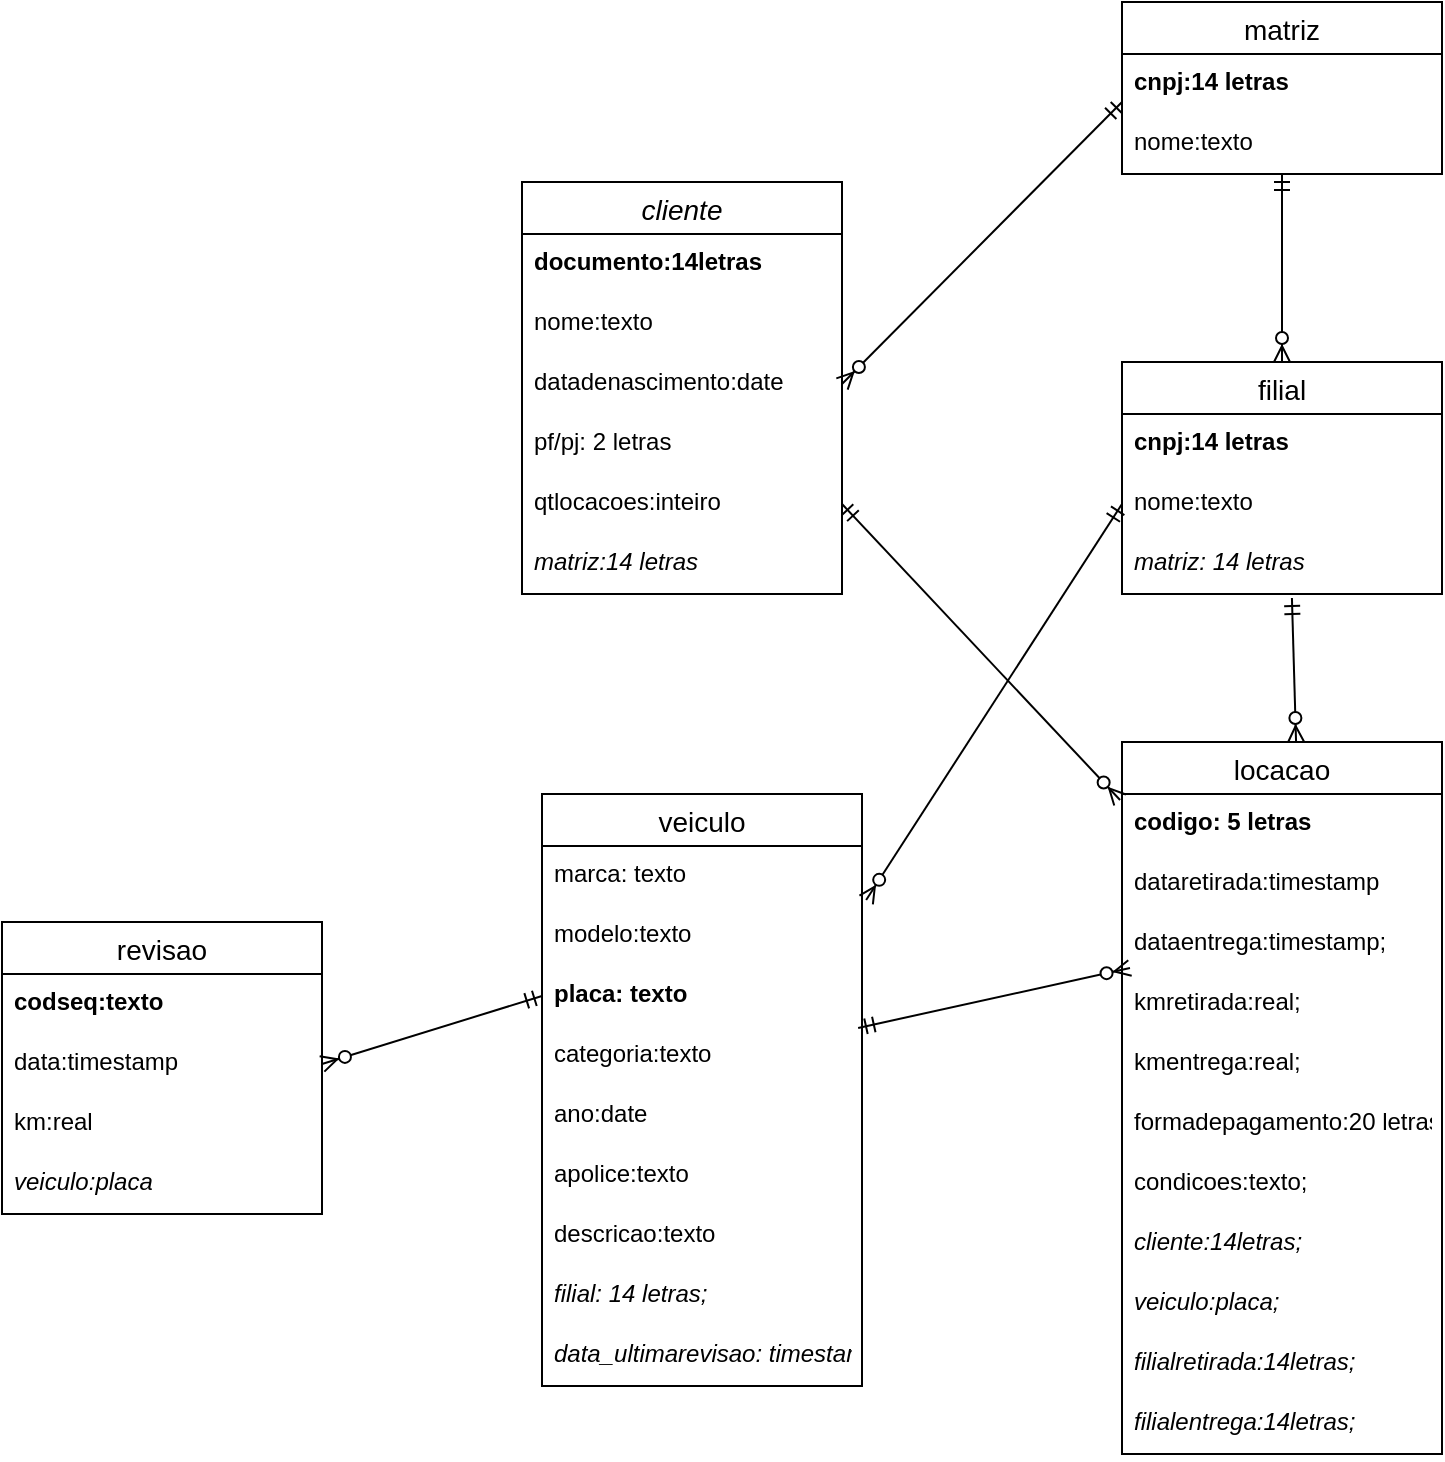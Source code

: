 <mxfile version="15.2.7" type="device"><diagram id="H719g63UF_34n0avHFRb" name="Page-1"><mxGraphModel dx="782" dy="795" grid="1" gridSize="10" guides="1" tooltips="1" connect="1" arrows="1" fold="1" page="1" pageScale="1" pageWidth="827" pageHeight="1169" math="0" shadow="0"><root><mxCell id="0"/><mxCell id="1" parent="0"/><mxCell id="MCLQUghPslVcwe1efXu6-1" value="revisao" style="swimlane;fontStyle=0;childLayout=stackLayout;horizontal=1;startSize=26;horizontalStack=0;resizeParent=1;resizeParentMax=0;resizeLast=0;collapsible=1;marginBottom=0;align=center;fontSize=14;" parent="1" vertex="1"><mxGeometry x="50" y="540" width="160" height="146" as="geometry"/></mxCell><mxCell id="MCLQUghPslVcwe1efXu6-2" value="codseq:texto" style="text;strokeColor=none;fillColor=none;spacingLeft=4;spacingRight=4;overflow=hidden;rotatable=0;points=[[0,0.5],[1,0.5]];portConstraint=eastwest;fontSize=12;fontStyle=1" parent="MCLQUghPslVcwe1efXu6-1" vertex="1"><mxGeometry y="26" width="160" height="30" as="geometry"/></mxCell><mxCell id="MCLQUghPslVcwe1efXu6-3" value="data:timestamp" style="text;strokeColor=none;fillColor=none;spacingLeft=4;spacingRight=4;overflow=hidden;rotatable=0;points=[[0,0.5],[1,0.5]];portConstraint=eastwest;fontSize=12;" parent="MCLQUghPslVcwe1efXu6-1" vertex="1"><mxGeometry y="56" width="160" height="30" as="geometry"/></mxCell><mxCell id="MCLQUghPslVcwe1efXu6-4" value="km:real" style="text;strokeColor=none;fillColor=none;spacingLeft=4;spacingRight=4;overflow=hidden;rotatable=0;points=[[0,0.5],[1,0.5]];portConstraint=eastwest;fontSize=12;" parent="MCLQUghPslVcwe1efXu6-1" vertex="1"><mxGeometry y="86" width="160" height="30" as="geometry"/></mxCell><mxCell id="MCLQUghPslVcwe1efXu6-51" value="veiculo:placa" style="text;strokeColor=none;fillColor=none;spacingLeft=4;spacingRight=4;overflow=hidden;rotatable=0;points=[[0,0.5],[1,0.5]];portConstraint=eastwest;fontSize=12;fontStyle=2" parent="MCLQUghPslVcwe1efXu6-1" vertex="1"><mxGeometry y="116" width="160" height="30" as="geometry"/></mxCell><mxCell id="MCLQUghPslVcwe1efXu6-5" value="veiculo" style="swimlane;fontStyle=0;childLayout=stackLayout;horizontal=1;startSize=26;horizontalStack=0;resizeParent=1;resizeParentMax=0;resizeLast=0;collapsible=1;marginBottom=0;align=center;fontSize=14;" parent="1" vertex="1"><mxGeometry x="320" y="476" width="160" height="296" as="geometry"/></mxCell><mxCell id="MCLQUghPslVcwe1efXu6-6" value="marca: texto" style="text;strokeColor=none;fillColor=none;spacingLeft=4;spacingRight=4;overflow=hidden;rotatable=0;points=[[0,0.5],[1,0.5]];portConstraint=eastwest;fontSize=12;" parent="MCLQUghPslVcwe1efXu6-5" vertex="1"><mxGeometry y="26" width="160" height="30" as="geometry"/></mxCell><mxCell id="MCLQUghPslVcwe1efXu6-7" value="modelo:texto" style="text;strokeColor=none;fillColor=none;spacingLeft=4;spacingRight=4;overflow=hidden;rotatable=0;points=[[0,0.5],[1,0.5]];portConstraint=eastwest;fontSize=12;" parent="MCLQUghPslVcwe1efXu6-5" vertex="1"><mxGeometry y="56" width="160" height="30" as="geometry"/></mxCell><mxCell id="MCLQUghPslVcwe1efXu6-8" value="placa: texto" style="text;strokeColor=none;fillColor=none;spacingLeft=4;spacingRight=4;overflow=hidden;rotatable=0;points=[[0,0.5],[1,0.5]];portConstraint=eastwest;fontSize=12;fontStyle=1" parent="MCLQUghPslVcwe1efXu6-5" vertex="1"><mxGeometry y="86" width="160" height="30" as="geometry"/></mxCell><mxCell id="MCLQUghPslVcwe1efXu6-38" value="categoria:texto" style="text;strokeColor=none;fillColor=none;spacingLeft=4;spacingRight=4;overflow=hidden;rotatable=0;points=[[0,0.5],[1,0.5]];portConstraint=eastwest;fontSize=12;" parent="MCLQUghPslVcwe1efXu6-5" vertex="1"><mxGeometry y="116" width="160" height="30" as="geometry"/></mxCell><mxCell id="MCLQUghPslVcwe1efXu6-39" value="ano:date" style="text;strokeColor=none;fillColor=none;spacingLeft=4;spacingRight=4;overflow=hidden;rotatable=0;points=[[0,0.5],[1,0.5]];portConstraint=eastwest;fontSize=12;" parent="MCLQUghPslVcwe1efXu6-5" vertex="1"><mxGeometry y="146" width="160" height="30" as="geometry"/></mxCell><mxCell id="MCLQUghPslVcwe1efXu6-40" value="apolice:texto" style="text;strokeColor=none;fillColor=none;spacingLeft=4;spacingRight=4;overflow=hidden;rotatable=0;points=[[0,0.5],[1,0.5]];portConstraint=eastwest;fontSize=12;" parent="MCLQUghPslVcwe1efXu6-5" vertex="1"><mxGeometry y="176" width="160" height="30" as="geometry"/></mxCell><mxCell id="MCLQUghPslVcwe1efXu6-41" value="descricao:texto" style="text;strokeColor=none;fillColor=none;spacingLeft=4;spacingRight=4;overflow=hidden;rotatable=0;points=[[0,0.5],[1,0.5]];portConstraint=eastwest;fontSize=12;" parent="MCLQUghPslVcwe1efXu6-5" vertex="1"><mxGeometry y="206" width="160" height="30" as="geometry"/></mxCell><mxCell id="MCLQUghPslVcwe1efXu6-53" value="filial: 14 letras;" style="text;strokeColor=none;fillColor=none;spacingLeft=4;spacingRight=4;overflow=hidden;rotatable=0;points=[[0,0.5],[1,0.5]];portConstraint=eastwest;fontSize=12;fontStyle=2" parent="MCLQUghPslVcwe1efXu6-5" vertex="1"><mxGeometry y="236" width="160" height="30" as="geometry"/></mxCell><mxCell id="wDfzZYjOqrPqK6p5xsgI-1" value="data_ultimarevisao: timestamp" style="text;strokeColor=none;fillColor=none;spacingLeft=4;spacingRight=4;overflow=hidden;rotatable=0;points=[[0,0.5],[1,0.5]];portConstraint=eastwest;fontSize=12;fontStyle=2" vertex="1" parent="MCLQUghPslVcwe1efXu6-5"><mxGeometry y="266" width="160" height="30" as="geometry"/></mxCell><mxCell id="MCLQUghPslVcwe1efXu6-9" value="locacao" style="swimlane;fontStyle=0;childLayout=stackLayout;horizontal=1;startSize=26;horizontalStack=0;resizeParent=1;resizeParentMax=0;resizeLast=0;collapsible=1;marginBottom=0;align=center;fontSize=14;" parent="1" vertex="1"><mxGeometry x="610" y="450" width="160" height="356" as="geometry"/></mxCell><mxCell id="MCLQUghPslVcwe1efXu6-10" value="codigo: 5 letras" style="text;strokeColor=none;fillColor=none;spacingLeft=4;spacingRight=4;overflow=hidden;rotatable=0;points=[[0,0.5],[1,0.5]];portConstraint=eastwest;fontSize=12;fontStyle=1" parent="MCLQUghPslVcwe1efXu6-9" vertex="1"><mxGeometry y="26" width="160" height="30" as="geometry"/></mxCell><mxCell id="MCLQUghPslVcwe1efXu6-11" value="dataretirada:timestamp" style="text;strokeColor=none;fillColor=none;spacingLeft=4;spacingRight=4;overflow=hidden;rotatable=0;points=[[0,0.5],[1,0.5]];portConstraint=eastwest;fontSize=12;" parent="MCLQUghPslVcwe1efXu6-9" vertex="1"><mxGeometry y="56" width="160" height="30" as="geometry"/></mxCell><mxCell id="MCLQUghPslVcwe1efXu6-32" value="dataentrega:timestamp;" style="text;strokeColor=none;fillColor=none;spacingLeft=4;spacingRight=4;overflow=hidden;rotatable=0;points=[[0,0.5],[1,0.5]];portConstraint=eastwest;fontSize=12;fontStyle=0" parent="MCLQUghPslVcwe1efXu6-9" vertex="1"><mxGeometry y="86" width="160" height="30" as="geometry"/></mxCell><mxCell id="MCLQUghPslVcwe1efXu6-30" value="kmretirada:real;" style="text;strokeColor=none;fillColor=none;spacingLeft=4;spacingRight=4;overflow=hidden;rotatable=0;points=[[0,0.5],[1,0.5]];portConstraint=eastwest;fontSize=12;fontStyle=0" parent="MCLQUghPslVcwe1efXu6-9" vertex="1"><mxGeometry y="116" width="160" height="30" as="geometry"/></mxCell><mxCell id="MCLQUghPslVcwe1efXu6-31" value="kmentrega:real;" style="text;strokeColor=none;fillColor=none;spacingLeft=4;spacingRight=4;overflow=hidden;rotatable=0;points=[[0,0.5],[1,0.5]];portConstraint=eastwest;fontSize=12;fontStyle=0" parent="MCLQUghPslVcwe1efXu6-9" vertex="1"><mxGeometry y="146" width="160" height="30" as="geometry"/></mxCell><mxCell id="MCLQUghPslVcwe1efXu6-33" value="formadepagamento:20 letras;" style="text;strokeColor=none;fillColor=none;spacingLeft=4;spacingRight=4;overflow=hidden;rotatable=0;points=[[0,0.5],[1,0.5]];portConstraint=eastwest;fontSize=12;fontStyle=0" parent="MCLQUghPslVcwe1efXu6-9" vertex="1"><mxGeometry y="176" width="160" height="30" as="geometry"/></mxCell><mxCell id="MCLQUghPslVcwe1efXu6-34" value="condicoes:texto;" style="text;strokeColor=none;fillColor=none;spacingLeft=4;spacingRight=4;overflow=hidden;rotatable=0;points=[[0,0.5],[1,0.5]];portConstraint=eastwest;fontSize=12;fontStyle=0" parent="MCLQUghPslVcwe1efXu6-9" vertex="1"><mxGeometry y="206" width="160" height="30" as="geometry"/></mxCell><mxCell id="MCLQUghPslVcwe1efXu6-48" value="cliente:14letras;" style="text;strokeColor=none;fillColor=none;spacingLeft=4;spacingRight=4;overflow=hidden;rotatable=0;points=[[0,0.5],[1,0.5]];portConstraint=eastwest;fontSize=12;fontStyle=2" parent="MCLQUghPslVcwe1efXu6-9" vertex="1"><mxGeometry y="236" width="160" height="30" as="geometry"/></mxCell><mxCell id="MCLQUghPslVcwe1efXu6-50" value="veiculo:placa;" style="text;strokeColor=none;fillColor=none;spacingLeft=4;spacingRight=4;overflow=hidden;rotatable=0;points=[[0,0.5],[1,0.5]];portConstraint=eastwest;fontSize=12;fontStyle=2" parent="MCLQUghPslVcwe1efXu6-9" vertex="1"><mxGeometry y="266" width="160" height="30" as="geometry"/></mxCell><mxCell id="MCLQUghPslVcwe1efXu6-12" value="filialretirada:14letras;" style="text;strokeColor=none;fillColor=none;spacingLeft=4;spacingRight=4;overflow=hidden;rotatable=0;points=[[0,0.5],[1,0.5]];portConstraint=eastwest;fontSize=12;fontStyle=2" parent="MCLQUghPslVcwe1efXu6-9" vertex="1"><mxGeometry y="296" width="160" height="30" as="geometry"/></mxCell><mxCell id="MCLQUghPslVcwe1efXu6-29" value="filialentrega:14letras;" style="text;strokeColor=none;fillColor=none;spacingLeft=4;spacingRight=4;overflow=hidden;rotatable=0;points=[[0,0.5],[1,0.5]];portConstraint=eastwest;fontSize=12;fontStyle=2" parent="MCLQUghPslVcwe1efXu6-9" vertex="1"><mxGeometry y="326" width="160" height="30" as="geometry"/></mxCell><mxCell id="MCLQUghPslVcwe1efXu6-13" value="cliente" style="swimlane;fontStyle=2;childLayout=stackLayout;horizontal=1;startSize=26;horizontalStack=0;resizeParent=1;resizeParentMax=0;resizeLast=0;collapsible=1;marginBottom=0;align=center;fontSize=14;" parent="1" vertex="1"><mxGeometry x="310" y="170" width="160" height="206" as="geometry"/></mxCell><mxCell id="MCLQUghPslVcwe1efXu6-14" value="documento:14letras" style="text;strokeColor=none;fillColor=none;spacingLeft=4;spacingRight=4;overflow=hidden;rotatable=0;points=[[0,0.5],[1,0.5]];portConstraint=eastwest;fontSize=12;fontStyle=1" parent="MCLQUghPslVcwe1efXu6-13" vertex="1"><mxGeometry y="26" width="160" height="30" as="geometry"/></mxCell><mxCell id="MCLQUghPslVcwe1efXu6-15" value="nome:texto" style="text;strokeColor=none;fillColor=none;spacingLeft=4;spacingRight=4;overflow=hidden;rotatable=0;points=[[0,0.5],[1,0.5]];portConstraint=eastwest;fontSize=12;" parent="MCLQUghPslVcwe1efXu6-13" vertex="1"><mxGeometry y="56" width="160" height="30" as="geometry"/></mxCell><mxCell id="MCLQUghPslVcwe1efXu6-16" value="datadenascimento:date" style="text;strokeColor=none;fillColor=none;spacingLeft=4;spacingRight=4;overflow=hidden;rotatable=0;points=[[0,0.5],[1,0.5]];portConstraint=eastwest;fontSize=12;" parent="MCLQUghPslVcwe1efXu6-13" vertex="1"><mxGeometry y="86" width="160" height="30" as="geometry"/></mxCell><mxCell id="MCLQUghPslVcwe1efXu6-36" value="pf/pj: 2 letras" style="text;strokeColor=none;fillColor=none;spacingLeft=4;spacingRight=4;overflow=hidden;rotatable=0;points=[[0,0.5],[1,0.5]];portConstraint=eastwest;fontSize=12;" parent="MCLQUghPslVcwe1efXu6-13" vertex="1"><mxGeometry y="116" width="160" height="30" as="geometry"/></mxCell><mxCell id="MCLQUghPslVcwe1efXu6-37" value="qtlocacoes:inteiro" style="text;strokeColor=none;fillColor=none;spacingLeft=4;spacingRight=4;overflow=hidden;rotatable=0;points=[[0,0.5],[1,0.5]];portConstraint=eastwest;fontSize=12;" parent="MCLQUghPslVcwe1efXu6-13" vertex="1"><mxGeometry y="146" width="160" height="30" as="geometry"/></mxCell><mxCell id="MCLQUghPslVcwe1efXu6-46" value="matriz:14 letras" style="text;strokeColor=none;fillColor=none;spacingLeft=4;spacingRight=4;overflow=hidden;rotatable=0;points=[[0,0.5],[1,0.5]];portConstraint=eastwest;fontSize=12;fontStyle=2" parent="MCLQUghPslVcwe1efXu6-13" vertex="1"><mxGeometry y="176" width="160" height="30" as="geometry"/></mxCell><mxCell id="MCLQUghPslVcwe1efXu6-21" value="matriz" style="swimlane;fontStyle=0;childLayout=stackLayout;horizontal=1;startSize=26;horizontalStack=0;resizeParent=1;resizeParentMax=0;resizeLast=0;collapsible=1;marginBottom=0;align=center;fontSize=14;" parent="1" vertex="1"><mxGeometry x="610" y="80" width="160" height="86" as="geometry"/></mxCell><mxCell id="MCLQUghPslVcwe1efXu6-22" value="cnpj:14 letras" style="text;strokeColor=none;fillColor=none;spacingLeft=4;spacingRight=4;overflow=hidden;rotatable=0;points=[[0,0.5],[1,0.5]];portConstraint=eastwest;fontSize=12;fontStyle=1" parent="MCLQUghPslVcwe1efXu6-21" vertex="1"><mxGeometry y="26" width="160" height="30" as="geometry"/></mxCell><mxCell id="MCLQUghPslVcwe1efXu6-23" value="nome:texto" style="text;strokeColor=none;fillColor=none;spacingLeft=4;spacingRight=4;overflow=hidden;rotatable=0;points=[[0,0.5],[1,0.5]];portConstraint=eastwest;fontSize=12;" parent="MCLQUghPslVcwe1efXu6-21" vertex="1"><mxGeometry y="56" width="160" height="30" as="geometry"/></mxCell><mxCell id="MCLQUghPslVcwe1efXu6-25" value="filial" style="swimlane;fontStyle=0;childLayout=stackLayout;horizontal=1;startSize=26;horizontalStack=0;resizeParent=1;resizeParentMax=0;resizeLast=0;collapsible=1;marginBottom=0;align=center;fontSize=14;" parent="1" vertex="1"><mxGeometry x="610" y="260" width="160" height="116" as="geometry"/></mxCell><mxCell id="MCLQUghPslVcwe1efXu6-26" value="cnpj:14 letras" style="text;strokeColor=none;fillColor=none;spacingLeft=4;spacingRight=4;overflow=hidden;rotatable=0;points=[[0,0.5],[1,0.5]];portConstraint=eastwest;fontSize=12;fontStyle=1" parent="MCLQUghPslVcwe1efXu6-25" vertex="1"><mxGeometry y="26" width="160" height="30" as="geometry"/></mxCell><mxCell id="MCLQUghPslVcwe1efXu6-27" value="nome:texto" style="text;strokeColor=none;fillColor=none;spacingLeft=4;spacingRight=4;overflow=hidden;rotatable=0;points=[[0,0.5],[1,0.5]];portConstraint=eastwest;fontSize=12;" parent="MCLQUghPslVcwe1efXu6-25" vertex="1"><mxGeometry y="56" width="160" height="30" as="geometry"/></mxCell><mxCell id="MCLQUghPslVcwe1efXu6-28" value="matriz: 14 letras" style="text;strokeColor=none;fillColor=none;spacingLeft=4;spacingRight=4;overflow=hidden;rotatable=0;points=[[0,0.5],[1,0.5]];portConstraint=eastwest;fontSize=12;fontStyle=2" parent="MCLQUghPslVcwe1efXu6-25" vertex="1"><mxGeometry y="86" width="160" height="30" as="geometry"/></mxCell><mxCell id="MCLQUghPslVcwe1efXu6-43" value="" style="fontSize=12;html=1;endArrow=ERmandOne;endFill=0;exitX=0.5;exitY=0;exitDx=0;exitDy=0;startArrow=ERzeroToMany;startFill=1;" parent="1" source="MCLQUghPslVcwe1efXu6-25" target="MCLQUghPslVcwe1efXu6-23" edge="1"><mxGeometry width="100" height="100" relative="1" as="geometry"><mxPoint x="360" y="440" as="sourcePoint"/><mxPoint x="460" y="340" as="targetPoint"/></mxGeometry></mxCell><mxCell id="MCLQUghPslVcwe1efXu6-44" value="" style="fontSize=12;html=1;endArrow=ERmandOne;endFill=0;exitX=0.544;exitY=0;exitDx=0;exitDy=0;startArrow=ERzeroToMany;startFill=1;exitPerimeter=0;entryX=0.531;entryY=1.067;entryDx=0;entryDy=0;entryPerimeter=0;" parent="1" source="MCLQUghPslVcwe1efXu6-9" target="MCLQUghPslVcwe1efXu6-28" edge="1"><mxGeometry width="100" height="100" relative="1" as="geometry"><mxPoint x="689.5" y="470" as="sourcePoint"/><mxPoint x="680" y="376" as="targetPoint"/></mxGeometry></mxCell><mxCell id="MCLQUghPslVcwe1efXu6-45" value="" style="fontSize=12;html=1;endArrow=ERmandOne;endFill=0;exitX=1;exitY=0.5;exitDx=0;exitDy=0;startArrow=ERzeroToMany;startFill=1;entryX=0;entryY=0.8;entryDx=0;entryDy=0;entryPerimeter=0;" parent="1" source="MCLQUghPslVcwe1efXu6-16" target="MCLQUghPslVcwe1efXu6-22" edge="1"><mxGeometry width="100" height="100" relative="1" as="geometry"><mxPoint x="522.08" y="353.99" as="sourcePoint"/><mxPoint x="520" y="282" as="targetPoint"/></mxGeometry></mxCell><mxCell id="MCLQUghPslVcwe1efXu6-47" value="" style="fontSize=12;html=1;endArrow=ERmandOne;endFill=0;exitX=-0.006;exitY=0.1;exitDx=0;exitDy=0;startArrow=ERzeroToMany;startFill=1;exitPerimeter=0;entryX=1;entryY=0.5;entryDx=0;entryDy=0;" parent="1" source="MCLQUghPslVcwe1efXu6-10" target="MCLQUghPslVcwe1efXu6-37" edge="1"><mxGeometry width="100" height="100" relative="1" as="geometry"><mxPoint x="542.08" y="450" as="sourcePoint"/><mxPoint x="540" y="378.01" as="targetPoint"/></mxGeometry></mxCell><mxCell id="MCLQUghPslVcwe1efXu6-49" value="" style="fontSize=12;html=1;endArrow=ERmandOne;endFill=0;exitX=0.025;exitY=-0.1;exitDx=0;exitDy=0;startArrow=ERzeroToMany;startFill=1;exitPerimeter=0;entryX=0.988;entryY=0.033;entryDx=0;entryDy=0;entryPerimeter=0;" parent="1" source="MCLQUghPslVcwe1efXu6-30" target="MCLQUghPslVcwe1efXu6-38" edge="1"><mxGeometry width="100" height="100" relative="1" as="geometry"><mxPoint x="589.04" y="578" as="sourcePoint"/><mxPoint x="450" y="430" as="targetPoint"/></mxGeometry></mxCell><mxCell id="MCLQUghPslVcwe1efXu6-52" value="" style="fontSize=12;html=1;endArrow=ERmandOne;endFill=0;exitX=1;exitY=0.5;exitDx=0;exitDy=0;startArrow=ERzeroToMany;startFill=1;entryX=0;entryY=0.5;entryDx=0;entryDy=0;" parent="1" source="MCLQUghPslVcwe1efXu6-3" target="MCLQUghPslVcwe1efXu6-8" edge="1"><mxGeometry width="100" height="100" relative="1" as="geometry"><mxPoint x="255.92" y="742.01" as="sourcePoint"/><mxPoint x="120.0" y="742" as="targetPoint"/></mxGeometry></mxCell><mxCell id="MCLQUghPslVcwe1efXu6-54" value="" style="fontSize=12;html=1;endArrow=ERmandOne;endFill=0;exitX=1.013;exitY=-0.1;exitDx=0;exitDy=0;startArrow=ERzeroToMany;startFill=1;exitPerimeter=0;entryX=0;entryY=0.5;entryDx=0;entryDy=0;" parent="1" source="MCLQUghPslVcwe1efXu6-7" target="MCLQUghPslVcwe1efXu6-27" edge="1"><mxGeometry width="100" height="100" relative="1" as="geometry"><mxPoint x="467.96" y="420.01" as="sourcePoint"/><mxPoint x="332.04" y="450" as="targetPoint"/></mxGeometry></mxCell></root></mxGraphModel></diagram></mxfile>
